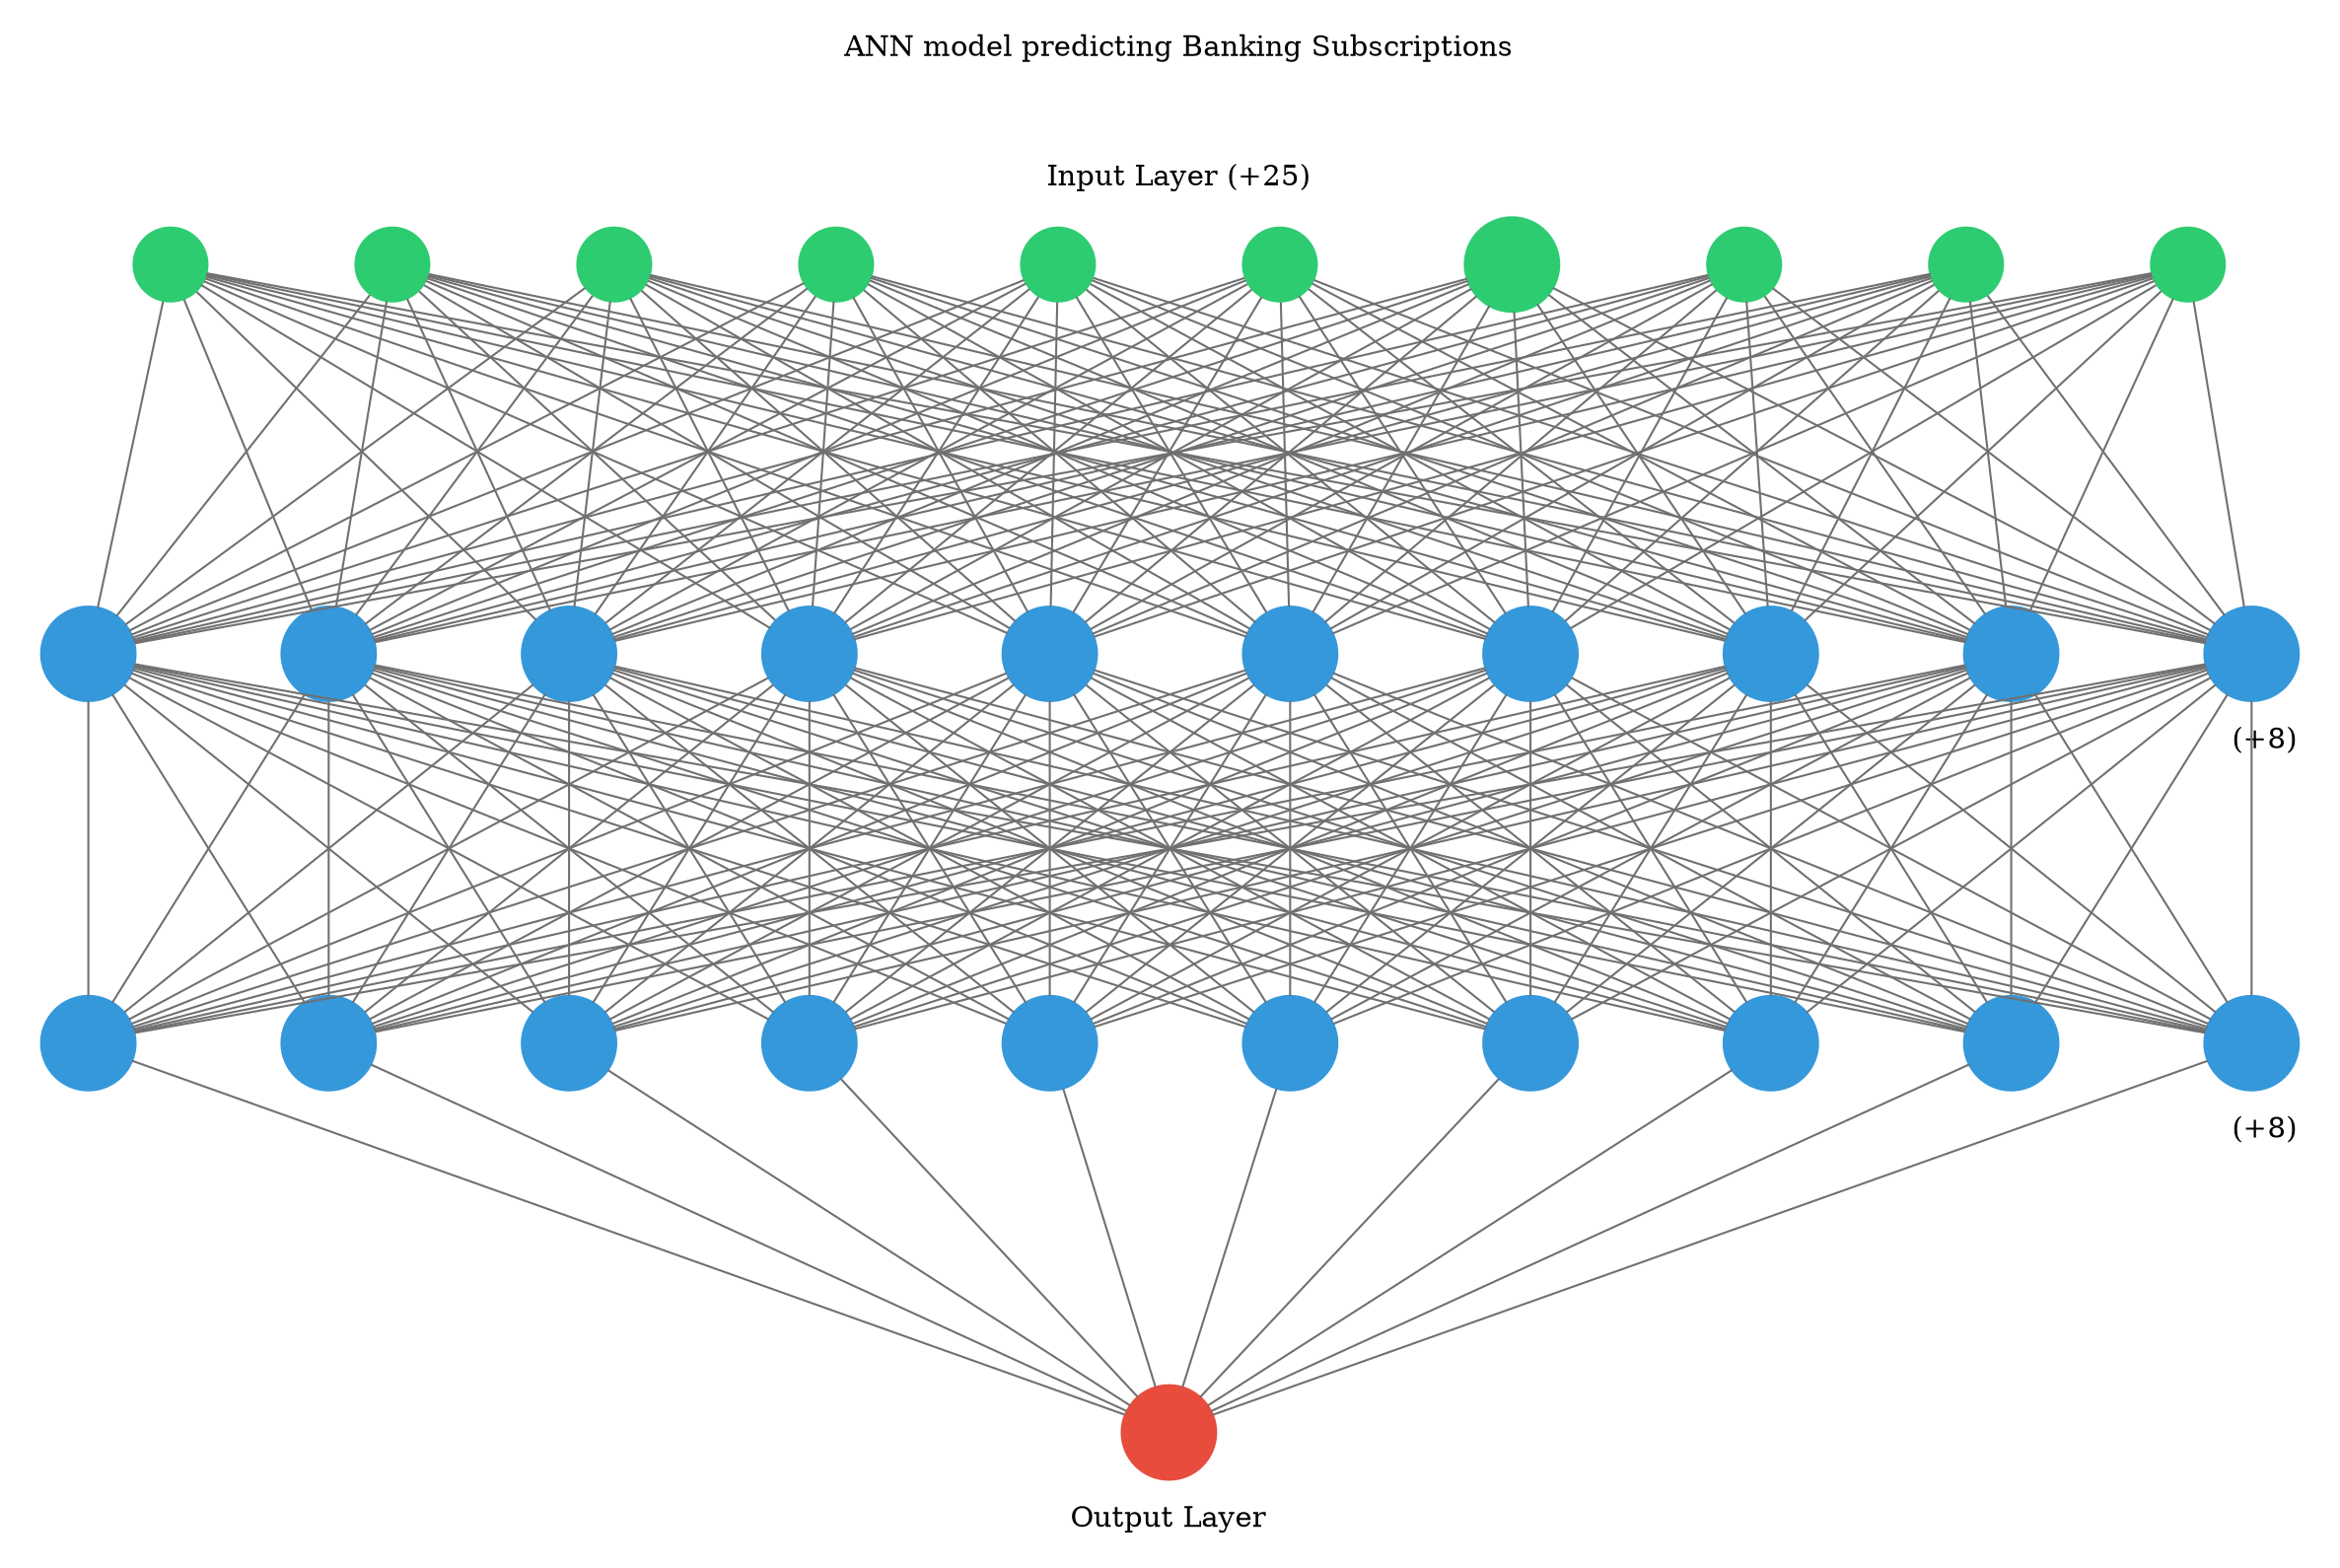 digraph g {
	graph [nodesep=1 ranksep=2 splines=false]
	edge [arrowhead=none color="#707070"]
	subgraph cluster_input {
		node [color="#2ecc71" fontcolor="#2ecc71" shape=circle style=filled]
		color=white
		1
		label="ANN model predicting Banking Subscriptions



Input Layer (+25)"
		rank=same
		2
		label="ANN model predicting Banking Subscriptions



Input Layer (+25)"
		rank=same
		3
		label="ANN model predicting Banking Subscriptions



Input Layer (+25)"
		rank=same
		4
		label="ANN model predicting Banking Subscriptions



Input Layer (+25)"
		rank=same
		5
		label="ANN model predicting Banking Subscriptions



Input Layer (+25)"
		rank=same
		6
		label="ANN model predicting Banking Subscriptions



Input Layer (+25)"
		rank=same
		7
		label="ANN model predicting Banking Subscriptions



Input Layer (+25)"
		rank=same
		8
		label="ANN model predicting Banking Subscriptions



Input Layer (+25)"
		rank=same
		9
		label="ANN model predicting Banking Subscriptions



Input Layer (+25)"
		rank=same
		10
		label="ANN model predicting Banking Subscriptions



Input Layer (+25)"
		rank=same
	}
	1 -> 11
	2 -> 11
	3 -> 11
	4 -> 11
	5 -> 11
	6 -> 11
	7 -> 11
	8 -> 11
	9 -> 11
	10 -> 11
	1 -> 12
	2 -> 12
	3 -> 12
	4 -> 12
	5 -> 12
	6 -> 12
	7 -> 12
	8 -> 12
	9 -> 12
	10 -> 12
	1 -> 13
	2 -> 13
	3 -> 13
	4 -> 13
	5 -> 13
	6 -> 13
	7 -> 13
	8 -> 13
	9 -> 13
	10 -> 13
	1 -> 14
	2 -> 14
	3 -> 14
	4 -> 14
	5 -> 14
	6 -> 14
	7 -> 14
	8 -> 14
	9 -> 14
	10 -> 14
	1 -> 15
	2 -> 15
	3 -> 15
	4 -> 15
	5 -> 15
	6 -> 15
	7 -> 15
	8 -> 15
	9 -> 15
	10 -> 15
	1 -> 16
	2 -> 16
	3 -> 16
	4 -> 16
	5 -> 16
	6 -> 16
	7 -> 16
	8 -> 16
	9 -> 16
	10 -> 16
	1 -> 17
	2 -> 17
	3 -> 17
	4 -> 17
	5 -> 17
	6 -> 17
	7 -> 17
	8 -> 17
	9 -> 17
	10 -> 17
	1 -> 18
	2 -> 18
	3 -> 18
	4 -> 18
	5 -> 18
	6 -> 18
	7 -> 18
	8 -> 18
	9 -> 18
	10 -> 18
	1 -> 19
	2 -> 19
	3 -> 19
	4 -> 19
	5 -> 19
	6 -> 19
	7 -> 19
	8 -> 19
	9 -> 19
	10 -> 19
	1 -> 20
	2 -> 20
	3 -> 20
	4 -> 20
	5 -> 20
	6 -> 20
	7 -> 20
	8 -> 20
	9 -> 20
	10 -> 20
	subgraph cluster_1 {
		color=white
		rank=same
		label=" (+8)" labeljust=right labelloc=b
		11 [color="#3498db" fontcolor="#3498db" shape=circle style=filled]
		12 [color="#3498db" fontcolor="#3498db" shape=circle style=filled]
		13 [color="#3498db" fontcolor="#3498db" shape=circle style=filled]
		14 [color="#3498db" fontcolor="#3498db" shape=circle style=filled]
		15 [color="#3498db" fontcolor="#3498db" shape=circle style=filled]
		16 [color="#3498db" fontcolor="#3498db" shape=circle style=filled]
		17 [color="#3498db" fontcolor="#3498db" shape=circle style=filled]
		18 [color="#3498db" fontcolor="#3498db" shape=circle style=filled]
		19 [color="#3498db" fontcolor="#3498db" shape=circle style=filled]
		20 [color="#3498db" fontcolor="#3498db" shape=circle style=filled]
	}
	11 -> 21
	12 -> 21
	13 -> 21
	14 -> 21
	15 -> 21
	16 -> 21
	17 -> 21
	18 -> 21
	19 -> 21
	20 -> 21
	11 -> 22
	12 -> 22
	13 -> 22
	14 -> 22
	15 -> 22
	16 -> 22
	17 -> 22
	18 -> 22
	19 -> 22
	20 -> 22
	11 -> 23
	12 -> 23
	13 -> 23
	14 -> 23
	15 -> 23
	16 -> 23
	17 -> 23
	18 -> 23
	19 -> 23
	20 -> 23
	11 -> 24
	12 -> 24
	13 -> 24
	14 -> 24
	15 -> 24
	16 -> 24
	17 -> 24
	18 -> 24
	19 -> 24
	20 -> 24
	11 -> 25
	12 -> 25
	13 -> 25
	14 -> 25
	15 -> 25
	16 -> 25
	17 -> 25
	18 -> 25
	19 -> 25
	20 -> 25
	11 -> 26
	12 -> 26
	13 -> 26
	14 -> 26
	15 -> 26
	16 -> 26
	17 -> 26
	18 -> 26
	19 -> 26
	20 -> 26
	11 -> 27
	12 -> 27
	13 -> 27
	14 -> 27
	15 -> 27
	16 -> 27
	17 -> 27
	18 -> 27
	19 -> 27
	20 -> 27
	11 -> 28
	12 -> 28
	13 -> 28
	14 -> 28
	15 -> 28
	16 -> 28
	17 -> 28
	18 -> 28
	19 -> 28
	20 -> 28
	11 -> 29
	12 -> 29
	13 -> 29
	14 -> 29
	15 -> 29
	16 -> 29
	17 -> 29
	18 -> 29
	19 -> 29
	20 -> 29
	11 -> 30
	12 -> 30
	13 -> 30
	14 -> 30
	15 -> 30
	16 -> 30
	17 -> 30
	18 -> 30
	19 -> 30
	20 -> 30
	subgraph cluster_2 {
		color=white
		rank=same
		label=" (+8)" labeljust=right labelloc=b
		21 [color="#3498db" fontcolor="#3498db" shape=circle style=filled]
		22 [color="#3498db" fontcolor="#3498db" shape=circle style=filled]
		23 [color="#3498db" fontcolor="#3498db" shape=circle style=filled]
		24 [color="#3498db" fontcolor="#3498db" shape=circle style=filled]
		25 [color="#3498db" fontcolor="#3498db" shape=circle style=filled]
		26 [color="#3498db" fontcolor="#3498db" shape=circle style=filled]
		27 [color="#3498db" fontcolor="#3498db" shape=circle style=filled]
		28 [color="#3498db" fontcolor="#3498db" shape=circle style=filled]
		29 [color="#3498db" fontcolor="#3498db" shape=circle style=filled]
		30 [color="#3498db" fontcolor="#3498db" shape=circle style=filled]
	}
	21 -> 31
	22 -> 31
	23 -> 31
	24 -> 31
	25 -> 31
	26 -> 31
	27 -> 31
	28 -> 31
	29 -> 31
	30 -> 31
	subgraph cluster_output {
		node [color="#2ecc71" fontcolor="#2ecc71" shape=circle style=filled]
		color=white
		rank=same
		labeljust=1
		31 [color="#e74c3c" fontcolor="#e74c3c" shape=circle style=filled]
		label="Output Layer" labelloc=bottom
	}
	arrowShape=none
}
